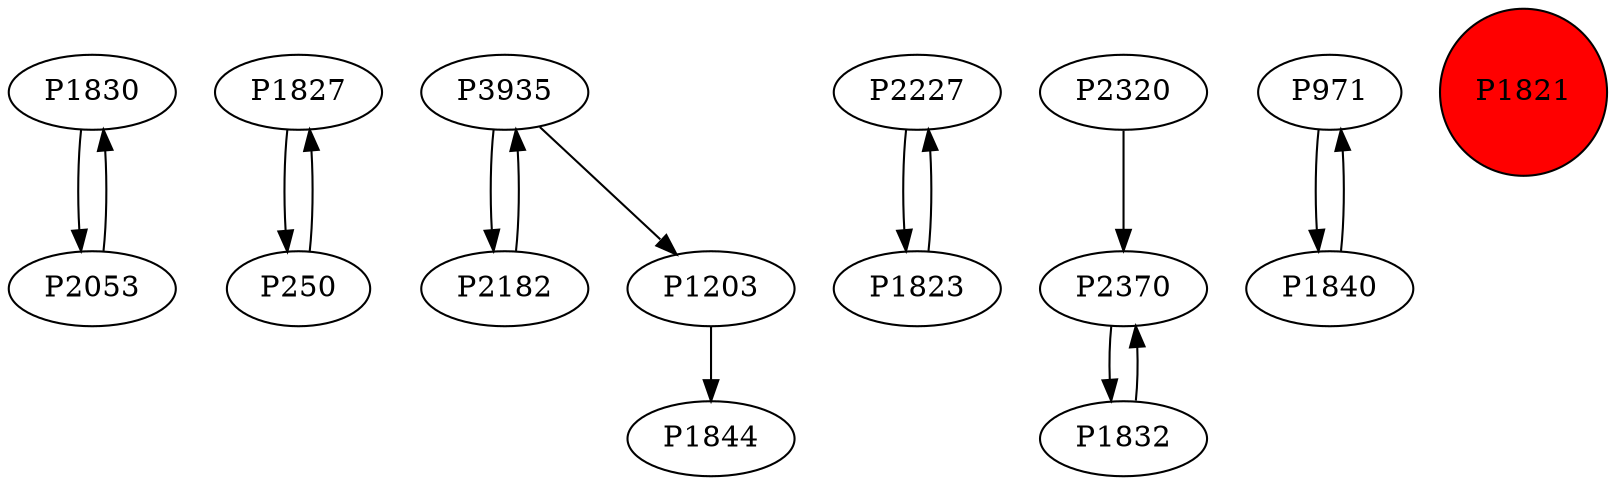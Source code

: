 digraph {
	P1830 -> P2053
	P1827 -> P250
	P3935 -> P2182
	P2227 -> P1823
	P2053 -> P1830
	P2370 -> P1832
	P971 -> P1840
	P1203 -> P1844
	P3935 -> P1203
	P2320 -> P2370
	P1823 -> P2227
	P2182 -> P3935
	P250 -> P1827
	P1840 -> P971
	P1832 -> P2370
	P1821 [shape=circle]
	P1821 [style=filled]
	P1821 [fillcolor=red]
}
